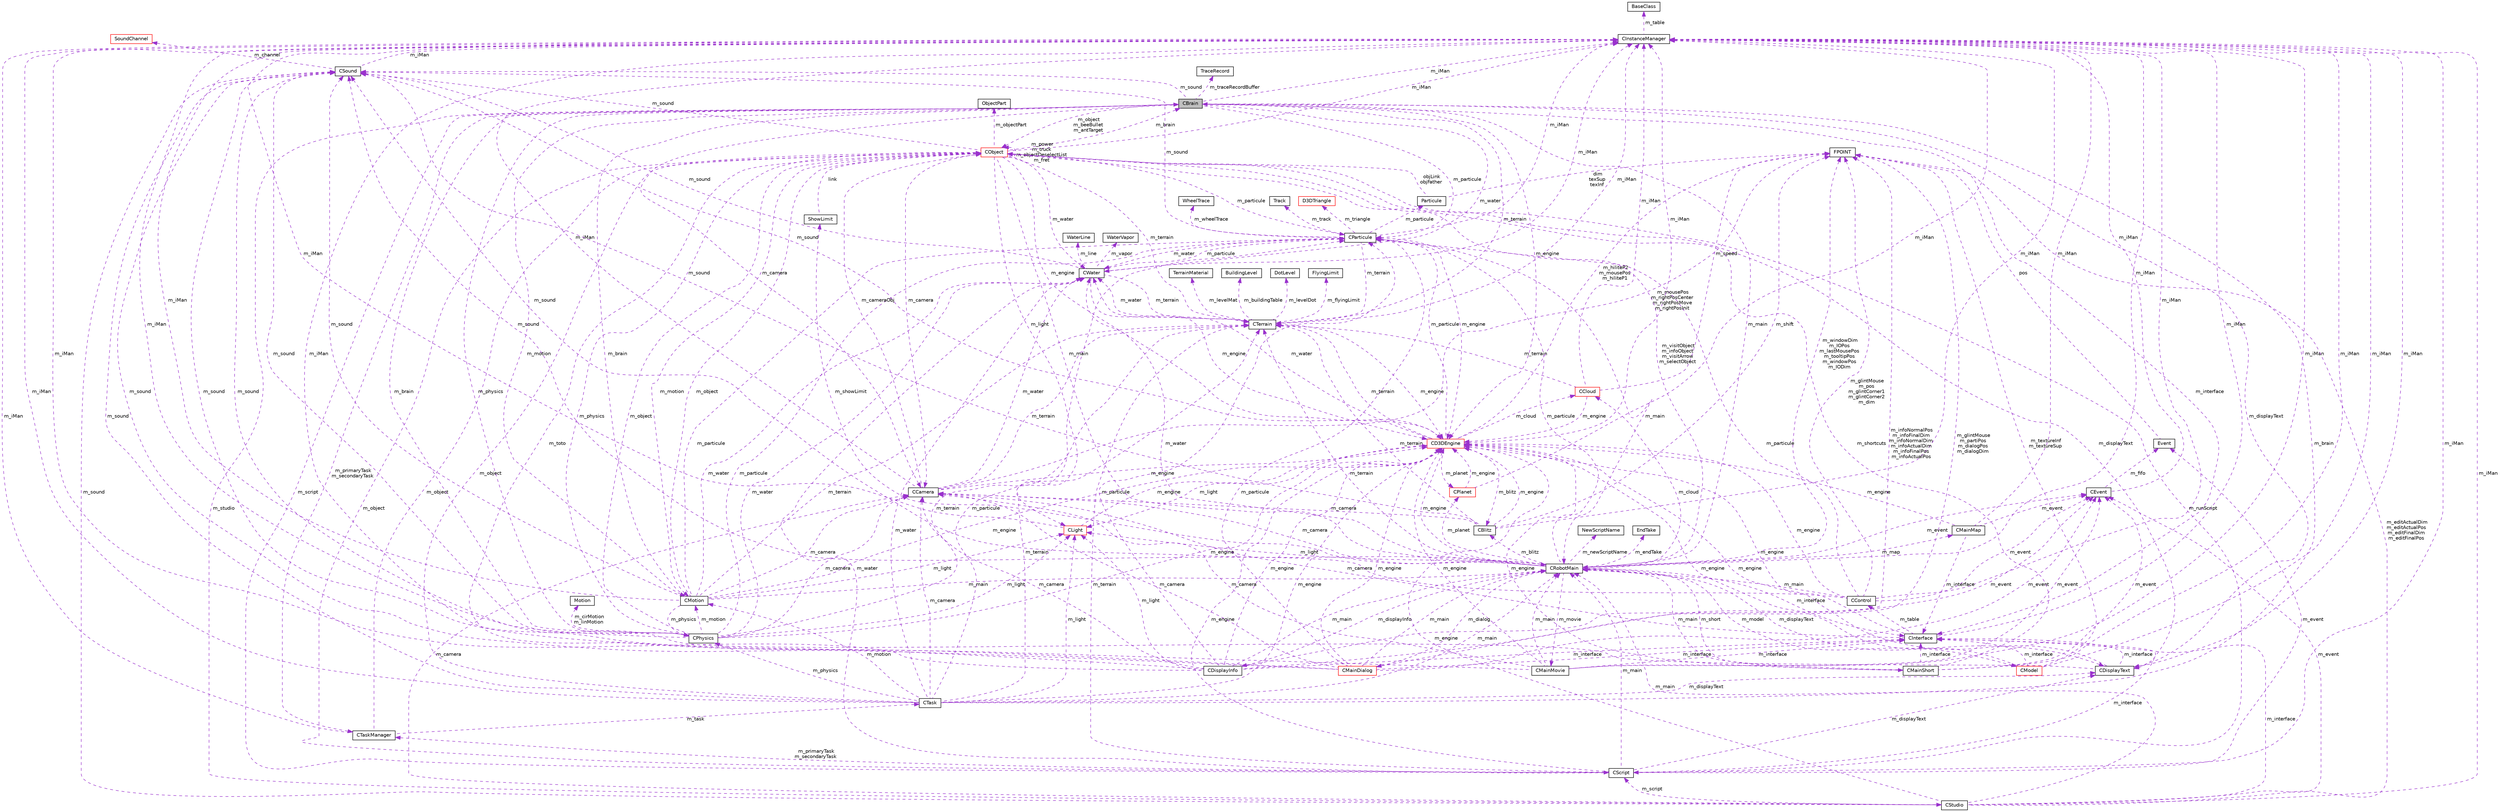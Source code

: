 digraph G
{
  edge [fontname="Helvetica",fontsize="10",labelfontname="Helvetica",labelfontsize="10"];
  node [fontname="Helvetica",fontsize="10",shape=record];
  Node1 [label="CBrain",height=0.2,width=0.4,color="black", fillcolor="grey75", style="filled" fontcolor="black"];
  Node2 -> Node1 [dir="back",color="darkorchid3",fontsize="10",style="dashed",label=" m_particule" ,fontname="Helvetica"];
  Node2 [label="CParticule",height=0.2,width=0.4,color="black", fillcolor="white", style="filled",URL="$class_c_particule.html"];
  Node3 -> Node2 [dir="back",color="darkorchid3",fontsize="10",style="dashed",label=" m_water" ,fontname="Helvetica"];
  Node3 [label="CWater",height=0.2,width=0.4,color="black", fillcolor="white", style="filled",URL="$class_c_water.html"];
  Node2 -> Node3 [dir="back",color="darkorchid3",fontsize="10",style="dashed",label=" m_particule" ,fontname="Helvetica"];
  Node4 -> Node3 [dir="back",color="darkorchid3",fontsize="10",style="dashed",label=" m_iMan" ,fontname="Helvetica"];
  Node4 [label="CInstanceManager",height=0.2,width=0.4,color="black", fillcolor="white", style="filled",URL="$class_c_instance_manager.html"];
  Node5 -> Node4 [dir="back",color="darkorchid3",fontsize="10",style="dashed",label=" m_table" ,fontname="Helvetica"];
  Node5 [label="BaseClass",height=0.2,width=0.4,color="black", fillcolor="white", style="filled",URL="$struct_base_class.html"];
  Node6 -> Node3 [dir="back",color="darkorchid3",fontsize="10",style="dashed",label=" m_terrain" ,fontname="Helvetica"];
  Node6 [label="CTerrain",height=0.2,width=0.4,color="black", fillcolor="white", style="filled",URL="$class_c_terrain.html"];
  Node7 -> Node6 [dir="back",color="darkorchid3",fontsize="10",style="dashed",label=" m_levelMat" ,fontname="Helvetica"];
  Node7 [label="TerrainMaterial",height=0.2,width=0.4,color="black", fillcolor="white", style="filled",URL="$struct_terrain_material.html"];
  Node3 -> Node6 [dir="back",color="darkorchid3",fontsize="10",style="dashed",label=" m_water" ,fontname="Helvetica"];
  Node8 -> Node6 [dir="back",color="darkorchid3",fontsize="10",style="dashed",label=" m_buildingTable" ,fontname="Helvetica"];
  Node8 [label="BuildingLevel",height=0.2,width=0.4,color="black", fillcolor="white", style="filled",URL="$struct_building_level.html"];
  Node4 -> Node6 [dir="back",color="darkorchid3",fontsize="10",style="dashed",label=" m_iMan" ,fontname="Helvetica"];
  Node9 -> Node6 [dir="back",color="darkorchid3",fontsize="10",style="dashed",label=" m_levelDot" ,fontname="Helvetica"];
  Node9 [label="DotLevel",height=0.2,width=0.4,color="black", fillcolor="white", style="filled",URL="$struct_dot_level.html"];
  Node10 -> Node6 [dir="back",color="darkorchid3",fontsize="10",style="dashed",label=" m_engine" ,fontname="Helvetica"];
  Node10 [label="CD3DEngine",height=0.2,width=0.4,color="red", fillcolor="white", style="filled",URL="$class_c_d3_d_engine.html"];
  Node2 -> Node10 [dir="back",color="darkorchid3",fontsize="10",style="dashed",label=" m_particule" ,fontname="Helvetica"];
  Node3 -> Node10 [dir="back",color="darkorchid3",fontsize="10",style="dashed",label=" m_water" ,fontname="Helvetica"];
  Node11 -> Node10 [dir="back",color="darkorchid3",fontsize="10",style="dashed",label=" m_blitz" ,fontname="Helvetica"];
  Node11 [label="CBlitz",height=0.2,width=0.4,color="black", fillcolor="white", style="filled",URL="$class_c_blitz.html"];
  Node12 -> Node11 [dir="back",color="darkorchid3",fontsize="10",style="dashed",label=" m_camera" ,fontname="Helvetica"];
  Node12 [label="CCamera",height=0.2,width=0.4,color="black", fillcolor="white", style="filled",URL="$class_c_camera.html"];
  Node3 -> Node12 [dir="back",color="darkorchid3",fontsize="10",style="dashed",label=" m_water" ,fontname="Helvetica"];
  Node4 -> Node12 [dir="back",color="darkorchid3",fontsize="10",style="dashed",label=" m_iMan" ,fontname="Helvetica"];
  Node6 -> Node12 [dir="back",color="darkorchid3",fontsize="10",style="dashed",label=" m_terrain" ,fontname="Helvetica"];
  Node13 -> Node12 [dir="back",color="darkorchid3",fontsize="10",style="dashed",label=" m_mousePos\nm_rightPosCenter\nm_rightPosMove\nm_rightPosInit" ,fontname="Helvetica"];
  Node13 [label="FPOINT",height=0.2,width=0.4,color="black", fillcolor="white", style="filled",URL="$struct_f_p_o_i_n_t.html"];
  Node14 -> Node12 [dir="back",color="darkorchid3",fontsize="10",style="dashed",label=" m_cameraObj" ,fontname="Helvetica"];
  Node14 [label="CObject",height=0.2,width=0.4,color="red", fillcolor="white", style="filled",URL="$class_c_object.html"];
  Node2 -> Node14 [dir="back",color="darkorchid3",fontsize="10",style="dashed",label=" m_particule" ,fontname="Helvetica"];
  Node15 -> Node14 [dir="back",color="darkorchid3",fontsize="10",style="dashed",label=" m_runScript" ,fontname="Helvetica"];
  Node15 [label="CScript",height=0.2,width=0.4,color="black", fillcolor="white", style="filled",URL="$class_c_script.html"];
  Node3 -> Node15 [dir="back",color="darkorchid3",fontsize="10",style="dashed",label=" m_water" ,fontname="Helvetica"];
  Node16 -> Node15 [dir="back",color="darkorchid3",fontsize="10",style="dashed",label=" m_primaryTask\nm_secondaryTask" ,fontname="Helvetica"];
  Node16 [label="CTaskManager",height=0.2,width=0.4,color="black", fillcolor="white", style="filled",URL="$class_c_task_manager.html"];
  Node17 -> Node16 [dir="back",color="darkorchid3",fontsize="10",style="dashed",label=" m_task" ,fontname="Helvetica"];
  Node17 [label="CTask",height=0.2,width=0.4,color="black", fillcolor="white", style="filled",URL="$class_c_task.html"];
  Node2 -> Node17 [dir="back",color="darkorchid3",fontsize="10",style="dashed",label=" m_particule" ,fontname="Helvetica"];
  Node3 -> Node17 [dir="back",color="darkorchid3",fontsize="10",style="dashed",label=" m_water" ,fontname="Helvetica"];
  Node18 -> Node17 [dir="back",color="darkorchid3",fontsize="10",style="dashed",label=" m_light" ,fontname="Helvetica"];
  Node18 [label="CLight",height=0.2,width=0.4,color="red", fillcolor="white", style="filled",URL="$class_c_light.html"];
  Node4 -> Node18 [dir="back",color="darkorchid3",fontsize="10",style="dashed",label=" m_iMan" ,fontname="Helvetica"];
  Node10 -> Node18 [dir="back",color="darkorchid3",fontsize="10",style="dashed",label=" m_engine" ,fontname="Helvetica"];
  Node1 -> Node17 [dir="back",color="darkorchid3",fontsize="10",style="dashed",label=" m_brain" ,fontname="Helvetica"];
  Node12 -> Node17 [dir="back",color="darkorchid3",fontsize="10",style="dashed",label=" m_camera" ,fontname="Helvetica"];
  Node19 -> Node17 [dir="back",color="darkorchid3",fontsize="10",style="dashed",label=" m_displayText" ,fontname="Helvetica"];
  Node19 [label="CDisplayText",height=0.2,width=0.4,color="black", fillcolor="white", style="filled",URL="$class_c_display_text.html"];
  Node20 -> Node19 [dir="back",color="darkorchid3",fontsize="10",style="dashed",label=" m_interface" ,fontname="Helvetica"];
  Node20 [label="CInterface",height=0.2,width=0.4,color="black", fillcolor="white", style="filled",URL="$class_c_interface.html"];
  Node21 -> Node20 [dir="back",color="darkorchid3",fontsize="10",style="dashed",label=" m_table" ,fontname="Helvetica"];
  Node21 [label="CControl",height=0.2,width=0.4,color="black", fillcolor="white", style="filled",URL="$class_c_control.html"];
  Node2 -> Node21 [dir="back",color="darkorchid3",fontsize="10",style="dashed",label=" m_particule" ,fontname="Helvetica"];
  Node22 -> Node21 [dir="back",color="darkorchid3",fontsize="10",style="dashed",label=" m_main" ,fontname="Helvetica"];
  Node22 [label="CRobotMain",height=0.2,width=0.4,color="black", fillcolor="white", style="filled",URL="$class_c_robot_main.html"];
  Node2 -> Node22 [dir="back",color="darkorchid3",fontsize="10",style="dashed",label=" m_particule" ,fontname="Helvetica"];
  Node3 -> Node22 [dir="back",color="darkorchid3",fontsize="10",style="dashed",label=" m_water" ,fontname="Helvetica"];
  Node23 -> Node22 [dir="back",color="darkorchid3",fontsize="10",style="dashed",label=" m_showLimit" ,fontname="Helvetica"];
  Node23 [label="ShowLimit",height=0.2,width=0.4,color="black", fillcolor="white", style="filled",URL="$struct_show_limit.html"];
  Node14 -> Node23 [dir="back",color="darkorchid3",fontsize="10",style="dashed",label=" link" ,fontname="Helvetica"];
  Node18 -> Node22 [dir="back",color="darkorchid3",fontsize="10",style="dashed",label=" m_light" ,fontname="Helvetica"];
  Node11 -> Node22 [dir="back",color="darkorchid3",fontsize="10",style="dashed",label=" m_blitz" ,fontname="Helvetica"];
  Node24 -> Node22 [dir="back",color="darkorchid3",fontsize="10",style="dashed",label=" m_cloud" ,fontname="Helvetica"];
  Node24 [label="CCloud",height=0.2,width=0.4,color="red", fillcolor="white", style="filled",URL="$class_c_cloud.html"];
  Node4 -> Node24 [dir="back",color="darkorchid3",fontsize="10",style="dashed",label=" m_iMan" ,fontname="Helvetica"];
  Node6 -> Node24 [dir="back",color="darkorchid3",fontsize="10",style="dashed",label=" m_terrain" ,fontname="Helvetica"];
  Node13 -> Node24 [dir="back",color="darkorchid3",fontsize="10",style="dashed",label=" m_speed" ,fontname="Helvetica"];
  Node10 -> Node24 [dir="back",color="darkorchid3",fontsize="10",style="dashed",label=" m_engine" ,fontname="Helvetica"];
  Node25 -> Node22 [dir="back",color="darkorchid3",fontsize="10",style="dashed",label=" m_dialog" ,fontname="Helvetica"];
  Node25 [label="CMainDialog",height=0.2,width=0.4,color="red", fillcolor="white", style="filled",URL="$class_c_main_dialog.html"];
  Node2 -> Node25 [dir="back",color="darkorchid3",fontsize="10",style="dashed",label=" m_particule" ,fontname="Helvetica"];
  Node12 -> Node25 [dir="back",color="darkorchid3",fontsize="10",style="dashed",label=" m_camera" ,fontname="Helvetica"];
  Node20 -> Node25 [dir="back",color="darkorchid3",fontsize="10",style="dashed",label=" m_interface" ,fontname="Helvetica"];
  Node22 -> Node25 [dir="back",color="darkorchid3",fontsize="10",style="dashed",label=" m_main" ,fontname="Helvetica"];
  Node4 -> Node25 [dir="back",color="darkorchid3",fontsize="10",style="dashed",label=" m_iMan" ,fontname="Helvetica"];
  Node26 -> Node25 [dir="back",color="darkorchid3",fontsize="10",style="dashed",label=" m_event" ,fontname="Helvetica"];
  Node26 [label="CEvent",height=0.2,width=0.4,color="black", fillcolor="white", style="filled",URL="$class_c_event.html"];
  Node4 -> Node26 [dir="back",color="darkorchid3",fontsize="10",style="dashed",label=" m_iMan" ,fontname="Helvetica"];
  Node27 -> Node26 [dir="back",color="darkorchid3",fontsize="10",style="dashed",label=" m_fifo" ,fontname="Helvetica"];
  Node27 [label="Event",height=0.2,width=0.4,color="black", fillcolor="white", style="filled",URL="$struct_event.html"];
  Node13 -> Node27 [dir="back",color="darkorchid3",fontsize="10",style="dashed",label=" pos" ,fontname="Helvetica"];
  Node13 -> Node25 [dir="back",color="darkorchid3",fontsize="10",style="dashed",label=" m_glintMouse\nm_partiPos\nm_dialogPos\nm_dialogDim" ,fontname="Helvetica"];
  Node28 -> Node25 [dir="back",color="darkorchid3",fontsize="10",style="dashed",label=" m_sound" ,fontname="Helvetica"];
  Node28 [label="CSound",height=0.2,width=0.4,color="black", fillcolor="white", style="filled",URL="$class_c_sound.html"];
  Node4 -> Node28 [dir="back",color="darkorchid3",fontsize="10",style="dashed",label=" m_iMan" ,fontname="Helvetica"];
  Node29 -> Node28 [dir="back",color="darkorchid3",fontsize="10",style="dashed",label=" m_channel" ,fontname="Helvetica"];
  Node29 [label="SoundChannel",height=0.2,width=0.4,color="red", fillcolor="white", style="filled",URL="$struct_sound_channel.html"];
  Node10 -> Node25 [dir="back",color="darkorchid3",fontsize="10",style="dashed",label=" m_engine" ,fontname="Helvetica"];
  Node12 -> Node22 [dir="back",color="darkorchid3",fontsize="10",style="dashed",label=" m_camera" ,fontname="Helvetica"];
  Node30 -> Node22 [dir="back",color="darkorchid3",fontsize="10",style="dashed",label=" m_movie" ,fontname="Helvetica"];
  Node30 [label="CMainMovie",height=0.2,width=0.4,color="black", fillcolor="white", style="filled",URL="$class_c_main_movie.html"];
  Node12 -> Node30 [dir="back",color="darkorchid3",fontsize="10",style="dashed",label=" m_camera" ,fontname="Helvetica"];
  Node22 -> Node30 [dir="back",color="darkorchid3",fontsize="10",style="dashed",label=" m_main" ,fontname="Helvetica"];
  Node20 -> Node30 [dir="back",color="darkorchid3",fontsize="10",style="dashed",label=" m_interface" ,fontname="Helvetica"];
  Node4 -> Node30 [dir="back",color="darkorchid3",fontsize="10",style="dashed",label=" m_iMan" ,fontname="Helvetica"];
  Node26 -> Node30 [dir="back",color="darkorchid3",fontsize="10",style="dashed",label=" m_event" ,fontname="Helvetica"];
  Node28 -> Node30 [dir="back",color="darkorchid3",fontsize="10",style="dashed",label=" m_sound" ,fontname="Helvetica"];
  Node10 -> Node30 [dir="back",color="darkorchid3",fontsize="10",style="dashed",label=" m_engine" ,fontname="Helvetica"];
  Node19 -> Node22 [dir="back",color="darkorchid3",fontsize="10",style="dashed",label=" m_displayText" ,fontname="Helvetica"];
  Node20 -> Node22 [dir="back",color="darkorchid3",fontsize="10",style="dashed",label=" m_interface" ,fontname="Helvetica"];
  Node31 -> Node22 [dir="back",color="darkorchid3",fontsize="10",style="dashed",label=" m_model" ,fontname="Helvetica"];
  Node31 [label="CModel",height=0.2,width=0.4,color="red", fillcolor="white", style="filled",URL="$class_c_model.html"];
  Node20 -> Node31 [dir="back",color="darkorchid3",fontsize="10",style="dashed",label=" m_interface" ,fontname="Helvetica"];
  Node4 -> Node31 [dir="back",color="darkorchid3",fontsize="10",style="dashed",label=" m_iMan" ,fontname="Helvetica"];
  Node13 -> Node31 [dir="back",color="darkorchid3",fontsize="10",style="dashed",label=" m_textureInf\nm_textureSup" ,fontname="Helvetica"];
  Node10 -> Node31 [dir="back",color="darkorchid3",fontsize="10",style="dashed",label=" m_engine" ,fontname="Helvetica"];
  Node4 -> Node22 [dir="back",color="darkorchid3",fontsize="10",style="dashed",label=" m_iMan" ,fontname="Helvetica"];
  Node32 -> Node22 [dir="back",color="darkorchid3",fontsize="10",style="dashed",label=" m_newScriptName" ,fontname="Helvetica"];
  Node32 [label="NewScriptName",height=0.2,width=0.4,color="black", fillcolor="white", style="filled",URL="$struct_new_script_name.html"];
  Node26 -> Node22 [dir="back",color="darkorchid3",fontsize="10",style="dashed",label=" m_event" ,fontname="Helvetica"];
  Node6 -> Node22 [dir="back",color="darkorchid3",fontsize="10",style="dashed",label=" m_terrain" ,fontname="Helvetica"];
  Node13 -> Node22 [dir="back",color="darkorchid3",fontsize="10",style="dashed",label=" m_windowDim\nm_IOPos\nm_lastMousePos\nm_tooltipPos\nm_windowPos\nm_IODim" ,fontname="Helvetica"];
  Node33 -> Node22 [dir="back",color="darkorchid3",fontsize="10",style="dashed",label=" m_short" ,fontname="Helvetica"];
  Node33 [label="CMainShort",height=0.2,width=0.4,color="black", fillcolor="white", style="filled",URL="$class_c_main_short.html"];
  Node22 -> Node33 [dir="back",color="darkorchid3",fontsize="10",style="dashed",label=" m_main" ,fontname="Helvetica"];
  Node20 -> Node33 [dir="back",color="darkorchid3",fontsize="10",style="dashed",label=" m_interface" ,fontname="Helvetica"];
  Node4 -> Node33 [dir="back",color="darkorchid3",fontsize="10",style="dashed",label=" m_iMan" ,fontname="Helvetica"];
  Node26 -> Node33 [dir="back",color="darkorchid3",fontsize="10",style="dashed",label=" m_event" ,fontname="Helvetica"];
  Node14 -> Node33 [dir="back",color="darkorchid3",fontsize="10",style="dashed",label=" m_shortcuts" ,fontname="Helvetica"];
  Node10 -> Node33 [dir="back",color="darkorchid3",fontsize="10",style="dashed",label=" m_engine" ,fontname="Helvetica"];
  Node28 -> Node22 [dir="back",color="darkorchid3",fontsize="10",style="dashed",label=" m_sound" ,fontname="Helvetica"];
  Node34 -> Node22 [dir="back",color="darkorchid3",fontsize="10",style="dashed",label=" m_planet" ,fontname="Helvetica"];
  Node34 [label="CPlanet",height=0.2,width=0.4,color="red", fillcolor="white", style="filled",URL="$class_c_planet.html"];
  Node4 -> Node34 [dir="back",color="darkorchid3",fontsize="10",style="dashed",label=" m_iMan" ,fontname="Helvetica"];
  Node10 -> Node34 [dir="back",color="darkorchid3",fontsize="10",style="dashed",label=" m_engine" ,fontname="Helvetica"];
  Node14 -> Node22 [dir="back",color="darkorchid3",fontsize="10",style="dashed",label=" m_visitObject\nm_infoObject\nm_visitArrow\nm_selectObject" ,fontname="Helvetica"];
  Node10 -> Node22 [dir="back",color="darkorchid3",fontsize="10",style="dashed",label=" m_engine" ,fontname="Helvetica"];
  Node35 -> Node22 [dir="back",color="darkorchid3",fontsize="10",style="dashed",label=" m_endTake" ,fontname="Helvetica"];
  Node35 [label="EndTake",height=0.2,width=0.4,color="black", fillcolor="white", style="filled",URL="$struct_end_take.html"];
  Node36 -> Node22 [dir="back",color="darkorchid3",fontsize="10",style="dashed",label=" m_displayInfo" ,fontname="Helvetica"];
  Node36 [label="CDisplayInfo",height=0.2,width=0.4,color="black", fillcolor="white", style="filled",URL="$class_c_display_info.html"];
  Node2 -> Node36 [dir="back",color="darkorchid3",fontsize="10",style="dashed",label=" m_particule" ,fontname="Helvetica"];
  Node18 -> Node36 [dir="back",color="darkorchid3",fontsize="10",style="dashed",label=" m_light" ,fontname="Helvetica"];
  Node12 -> Node36 [dir="back",color="darkorchid3",fontsize="10",style="dashed",label=" m_camera" ,fontname="Helvetica"];
  Node20 -> Node36 [dir="back",color="darkorchid3",fontsize="10",style="dashed",label=" m_interface" ,fontname="Helvetica"];
  Node22 -> Node36 [dir="back",color="darkorchid3",fontsize="10",style="dashed",label=" m_main" ,fontname="Helvetica"];
  Node4 -> Node36 [dir="back",color="darkorchid3",fontsize="10",style="dashed",label=" m_iMan" ,fontname="Helvetica"];
  Node26 -> Node36 [dir="back",color="darkorchid3",fontsize="10",style="dashed",label=" m_event" ,fontname="Helvetica"];
  Node13 -> Node36 [dir="back",color="darkorchid3",fontsize="10",style="dashed",label=" m_infoNormalPos\nm_infoFinalDim\nm_infoNormalDim\nm_infoActualDim\nm_infoFinalPos\nm_infoActualPos" ,fontname="Helvetica"];
  Node14 -> Node36 [dir="back",color="darkorchid3",fontsize="10",style="dashed",label=" m_toto" ,fontname="Helvetica"];
  Node10 -> Node36 [dir="back",color="darkorchid3",fontsize="10",style="dashed",label=" m_engine" ,fontname="Helvetica"];
  Node37 -> Node22 [dir="back",color="darkorchid3",fontsize="10",style="dashed",label=" m_map" ,fontname="Helvetica"];
  Node37 [label="CMainMap",height=0.2,width=0.4,color="black", fillcolor="white", style="filled",URL="$class_c_main_map.html"];
  Node20 -> Node37 [dir="back",color="darkorchid3",fontsize="10",style="dashed",label=" m_interface" ,fontname="Helvetica"];
  Node4 -> Node37 [dir="back",color="darkorchid3",fontsize="10",style="dashed",label=" m_iMan" ,fontname="Helvetica"];
  Node26 -> Node37 [dir="back",color="darkorchid3",fontsize="10",style="dashed",label=" m_event" ,fontname="Helvetica"];
  Node10 -> Node37 [dir="back",color="darkorchid3",fontsize="10",style="dashed",label=" m_engine" ,fontname="Helvetica"];
  Node4 -> Node21 [dir="back",color="darkorchid3",fontsize="10",style="dashed",label=" m_iMan" ,fontname="Helvetica"];
  Node26 -> Node21 [dir="back",color="darkorchid3",fontsize="10",style="dashed",label=" m_event" ,fontname="Helvetica"];
  Node13 -> Node21 [dir="back",color="darkorchid3",fontsize="10",style="dashed",label=" m_glintMouse\nm_pos\nm_glintCorner1\nm_glintCorner2\nm_dim" ,fontname="Helvetica"];
  Node28 -> Node21 [dir="back",color="darkorchid3",fontsize="10",style="dashed",label=" m_sound" ,fontname="Helvetica"];
  Node10 -> Node21 [dir="back",color="darkorchid3",fontsize="10",style="dashed",label=" m_engine" ,fontname="Helvetica"];
  Node12 -> Node20 [dir="back",color="darkorchid3",fontsize="10",style="dashed",label=" m_camera" ,fontname="Helvetica"];
  Node4 -> Node20 [dir="back",color="darkorchid3",fontsize="10",style="dashed",label=" m_iMan" ,fontname="Helvetica"];
  Node10 -> Node20 [dir="back",color="darkorchid3",fontsize="10",style="dashed",label=" m_engine" ,fontname="Helvetica"];
  Node4 -> Node19 [dir="back",color="darkorchid3",fontsize="10",style="dashed",label=" m_iMan" ,fontname="Helvetica"];
  Node28 -> Node19 [dir="back",color="darkorchid3",fontsize="10",style="dashed",label=" m_sound" ,fontname="Helvetica"];
  Node10 -> Node19 [dir="back",color="darkorchid3",fontsize="10",style="dashed",label=" m_engine" ,fontname="Helvetica"];
  Node22 -> Node17 [dir="back",color="darkorchid3",fontsize="10",style="dashed",label=" m_main" ,fontname="Helvetica"];
  Node4 -> Node17 [dir="back",color="darkorchid3",fontsize="10",style="dashed",label=" m_iMan" ,fontname="Helvetica"];
  Node6 -> Node17 [dir="back",color="darkorchid3",fontsize="10",style="dashed",label=" m_terrain" ,fontname="Helvetica"];
  Node38 -> Node17 [dir="back",color="darkorchid3",fontsize="10",style="dashed",label=" m_physics" ,fontname="Helvetica"];
  Node38 [label="CPhysics",height=0.2,width=0.4,color="black", fillcolor="white", style="filled",URL="$class_c_physics.html"];
  Node2 -> Node38 [dir="back",color="darkorchid3",fontsize="10",style="dashed",label=" m_particule" ,fontname="Helvetica"];
  Node3 -> Node38 [dir="back",color="darkorchid3",fontsize="10",style="dashed",label=" m_water" ,fontname="Helvetica"];
  Node18 -> Node38 [dir="back",color="darkorchid3",fontsize="10",style="dashed",label=" m_light" ,fontname="Helvetica"];
  Node1 -> Node38 [dir="back",color="darkorchid3",fontsize="10",style="dashed",label=" m_brain" ,fontname="Helvetica"];
  Node12 -> Node38 [dir="back",color="darkorchid3",fontsize="10",style="dashed",label=" m_camera" ,fontname="Helvetica"];
  Node39 -> Node38 [dir="back",color="darkorchid3",fontsize="10",style="dashed",label=" m_cirMotion\nm_linMotion" ,fontname="Helvetica"];
  Node39 [label="Motion",height=0.2,width=0.4,color="black", fillcolor="white", style="filled",URL="$struct_motion.html"];
  Node4 -> Node38 [dir="back",color="darkorchid3",fontsize="10",style="dashed",label=" m_iMan" ,fontname="Helvetica"];
  Node6 -> Node38 [dir="back",color="darkorchid3",fontsize="10",style="dashed",label=" m_terrain" ,fontname="Helvetica"];
  Node28 -> Node38 [dir="back",color="darkorchid3",fontsize="10",style="dashed",label=" m_sound" ,fontname="Helvetica"];
  Node40 -> Node38 [dir="back",color="darkorchid3",fontsize="10",style="dashed",label=" m_motion" ,fontname="Helvetica"];
  Node40 [label="CMotion",height=0.2,width=0.4,color="black", fillcolor="white", style="filled",URL="$class_c_motion.html"];
  Node2 -> Node40 [dir="back",color="darkorchid3",fontsize="10",style="dashed",label=" m_particule" ,fontname="Helvetica"];
  Node3 -> Node40 [dir="back",color="darkorchid3",fontsize="10",style="dashed",label=" m_water" ,fontname="Helvetica"];
  Node18 -> Node40 [dir="back",color="darkorchid3",fontsize="10",style="dashed",label=" m_light" ,fontname="Helvetica"];
  Node1 -> Node40 [dir="back",color="darkorchid3",fontsize="10",style="dashed",label=" m_brain" ,fontname="Helvetica"];
  Node12 -> Node40 [dir="back",color="darkorchid3",fontsize="10",style="dashed",label=" m_camera" ,fontname="Helvetica"];
  Node22 -> Node40 [dir="back",color="darkorchid3",fontsize="10",style="dashed",label=" m_main" ,fontname="Helvetica"];
  Node4 -> Node40 [dir="back",color="darkorchid3",fontsize="10",style="dashed",label=" m_iMan" ,fontname="Helvetica"];
  Node6 -> Node40 [dir="back",color="darkorchid3",fontsize="10",style="dashed",label=" m_terrain" ,fontname="Helvetica"];
  Node38 -> Node40 [dir="back",color="darkorchid3",fontsize="10",style="dashed",label=" m_physics" ,fontname="Helvetica"];
  Node28 -> Node40 [dir="back",color="darkorchid3",fontsize="10",style="dashed",label=" m_sound" ,fontname="Helvetica"];
  Node14 -> Node40 [dir="back",color="darkorchid3",fontsize="10",style="dashed",label=" m_object" ,fontname="Helvetica"];
  Node10 -> Node40 [dir="back",color="darkorchid3",fontsize="10",style="dashed",label=" m_engine" ,fontname="Helvetica"];
  Node14 -> Node38 [dir="back",color="darkorchid3",fontsize="10",style="dashed",label=" m_object" ,fontname="Helvetica"];
  Node10 -> Node38 [dir="back",color="darkorchid3",fontsize="10",style="dashed",label=" m_engine" ,fontname="Helvetica"];
  Node28 -> Node17 [dir="back",color="darkorchid3",fontsize="10",style="dashed",label=" m_sound" ,fontname="Helvetica"];
  Node40 -> Node17 [dir="back",color="darkorchid3",fontsize="10",style="dashed",label=" m_motion" ,fontname="Helvetica"];
  Node14 -> Node17 [dir="back",color="darkorchid3",fontsize="10",style="dashed",label=" m_object" ,fontname="Helvetica"];
  Node10 -> Node17 [dir="back",color="darkorchid3",fontsize="10",style="dashed",label=" m_engine" ,fontname="Helvetica"];
  Node4 -> Node16 [dir="back",color="darkorchid3",fontsize="10",style="dashed",label=" m_iMan" ,fontname="Helvetica"];
  Node14 -> Node16 [dir="back",color="darkorchid3",fontsize="10",style="dashed",label=" m_object" ,fontname="Helvetica"];
  Node19 -> Node15 [dir="back",color="darkorchid3",fontsize="10",style="dashed",label=" m_displayText" ,fontname="Helvetica"];
  Node22 -> Node15 [dir="back",color="darkorchid3",fontsize="10",style="dashed",label=" m_main" ,fontname="Helvetica"];
  Node20 -> Node15 [dir="back",color="darkorchid3",fontsize="10",style="dashed",label=" m_interface" ,fontname="Helvetica"];
  Node4 -> Node15 [dir="back",color="darkorchid3",fontsize="10",style="dashed",label=" m_iMan" ,fontname="Helvetica"];
  Node27 -> Node15 [dir="back",color="darkorchid3",fontsize="10",style="dashed",label=" m_event" ,fontname="Helvetica"];
  Node6 -> Node15 [dir="back",color="darkorchid3",fontsize="10",style="dashed",label=" m_terrain" ,fontname="Helvetica"];
  Node14 -> Node15 [dir="back",color="darkorchid3",fontsize="10",style="dashed",label=" m_object" ,fontname="Helvetica"];
  Node10 -> Node15 [dir="back",color="darkorchid3",fontsize="10",style="dashed",label=" m_engine" ,fontname="Helvetica"];
  Node3 -> Node14 [dir="back",color="darkorchid3",fontsize="10",style="dashed",label=" m_water" ,fontname="Helvetica"];
  Node18 -> Node14 [dir="back",color="darkorchid3",fontsize="10",style="dashed",label=" m_light" ,fontname="Helvetica"];
  Node1 -> Node14 [dir="back",color="darkorchid3",fontsize="10",style="dashed",label=" m_brain" ,fontname="Helvetica"];
  Node12 -> Node14 [dir="back",color="darkorchid3",fontsize="10",style="dashed",label=" m_camera" ,fontname="Helvetica"];
  Node19 -> Node14 [dir="back",color="darkorchid3",fontsize="10",style="dashed",label=" m_displayText" ,fontname="Helvetica"];
  Node41 -> Node14 [dir="back",color="darkorchid3",fontsize="10",style="dashed",label=" m_objectPart" ,fontname="Helvetica"];
  Node41 [label="ObjectPart",height=0.2,width=0.4,color="black", fillcolor="white", style="filled",URL="$struct_object_part.html"];
  Node22 -> Node14 [dir="back",color="darkorchid3",fontsize="10",style="dashed",label=" m_main" ,fontname="Helvetica"];
  Node4 -> Node14 [dir="back",color="darkorchid3",fontsize="10",style="dashed",label=" m_iMan" ,fontname="Helvetica"];
  Node6 -> Node14 [dir="back",color="darkorchid3",fontsize="10",style="dashed",label=" m_terrain" ,fontname="Helvetica"];
  Node38 -> Node14 [dir="back",color="darkorchid3",fontsize="10",style="dashed",label=" m_physics" ,fontname="Helvetica"];
  Node28 -> Node14 [dir="back",color="darkorchid3",fontsize="10",style="dashed",label=" m_sound" ,fontname="Helvetica"];
  Node40 -> Node14 [dir="back",color="darkorchid3",fontsize="10",style="dashed",label=" m_motion" ,fontname="Helvetica"];
  Node14 -> Node14 [dir="back",color="darkorchid3",fontsize="10",style="dashed",label=" m_power\nm_truck\nm_objectDeselectList\nm_fret" ,fontname="Helvetica"];
  Node10 -> Node14 [dir="back",color="darkorchid3",fontsize="10",style="dashed",label=" m_engine" ,fontname="Helvetica"];
  Node10 -> Node12 [dir="back",color="darkorchid3",fontsize="10",style="dashed",label=" m_engine" ,fontname="Helvetica"];
  Node4 -> Node11 [dir="back",color="darkorchid3",fontsize="10",style="dashed",label=" m_iMan" ,fontname="Helvetica"];
  Node6 -> Node11 [dir="back",color="darkorchid3",fontsize="10",style="dashed",label=" m_terrain" ,fontname="Helvetica"];
  Node13 -> Node11 [dir="back",color="darkorchid3",fontsize="10",style="dashed",label=" m_shift" ,fontname="Helvetica"];
  Node28 -> Node11 [dir="back",color="darkorchid3",fontsize="10",style="dashed",label=" m_sound" ,fontname="Helvetica"];
  Node10 -> Node11 [dir="back",color="darkorchid3",fontsize="10",style="dashed",label=" m_engine" ,fontname="Helvetica"];
  Node18 -> Node10 [dir="back",color="darkorchid3",fontsize="10",style="dashed",label=" m_light" ,fontname="Helvetica"];
  Node24 -> Node10 [dir="back",color="darkorchid3",fontsize="10",style="dashed",label=" m_cloud" ,fontname="Helvetica"];
  Node4 -> Node10 [dir="back",color="darkorchid3",fontsize="10",style="dashed",label=" m_iMan" ,fontname="Helvetica"];
  Node6 -> Node10 [dir="back",color="darkorchid3",fontsize="10",style="dashed",label=" m_terrain" ,fontname="Helvetica"];
  Node13 -> Node10 [dir="back",color="darkorchid3",fontsize="10",style="dashed",label=" m_hiliteP2\nm_mousePos\nm_hiliteP1" ,fontname="Helvetica"];
  Node28 -> Node10 [dir="back",color="darkorchid3",fontsize="10",style="dashed",label=" m_sound" ,fontname="Helvetica"];
  Node34 -> Node10 [dir="back",color="darkorchid3",fontsize="10",style="dashed",label=" m_planet" ,fontname="Helvetica"];
  Node42 -> Node6 [dir="back",color="darkorchid3",fontsize="10",style="dashed",label=" m_flyingLimit" ,fontname="Helvetica"];
  Node42 [label="FlyingLimit",height=0.2,width=0.4,color="black", fillcolor="white", style="filled",URL="$struct_flying_limit.html"];
  Node43 -> Node3 [dir="back",color="darkorchid3",fontsize="10",style="dashed",label=" m_line" ,fontname="Helvetica"];
  Node43 [label="WaterLine",height=0.2,width=0.4,color="black", fillcolor="white", style="filled",URL="$struct_water_line.html"];
  Node28 -> Node3 [dir="back",color="darkorchid3",fontsize="10",style="dashed",label=" m_sound" ,fontname="Helvetica"];
  Node44 -> Node3 [dir="back",color="darkorchid3",fontsize="10",style="dashed",label=" m_vapor" ,fontname="Helvetica"];
  Node44 [label="WaterVapor",height=0.2,width=0.4,color="black", fillcolor="white", style="filled",URL="$struct_water_vapor.html"];
  Node10 -> Node3 [dir="back",color="darkorchid3",fontsize="10",style="dashed",label=" m_engine" ,fontname="Helvetica"];
  Node22 -> Node2 [dir="back",color="darkorchid3",fontsize="10",style="dashed",label=" m_main" ,fontname="Helvetica"];
  Node4 -> Node2 [dir="back",color="darkorchid3",fontsize="10",style="dashed",label=" m_iMan" ,fontname="Helvetica"];
  Node45 -> Node2 [dir="back",color="darkorchid3",fontsize="10",style="dashed",label=" m_track" ,fontname="Helvetica"];
  Node45 [label="Track",height=0.2,width=0.4,color="black", fillcolor="white", style="filled",URL="$struct_track.html"];
  Node46 -> Node2 [dir="back",color="darkorchid3",fontsize="10",style="dashed",label=" m_particule" ,fontname="Helvetica"];
  Node46 [label="Particule",height=0.2,width=0.4,color="black", fillcolor="white", style="filled",URL="$struct_particule.html"];
  Node13 -> Node46 [dir="back",color="darkorchid3",fontsize="10",style="dashed",label=" dim\ntexSup\ntexInf" ,fontname="Helvetica"];
  Node14 -> Node46 [dir="back",color="darkorchid3",fontsize="10",style="dashed",label=" objLink\nobjFather" ,fontname="Helvetica"];
  Node6 -> Node2 [dir="back",color="darkorchid3",fontsize="10",style="dashed",label=" m_terrain" ,fontname="Helvetica"];
  Node28 -> Node2 [dir="back",color="darkorchid3",fontsize="10",style="dashed",label=" m_sound" ,fontname="Helvetica"];
  Node47 -> Node2 [dir="back",color="darkorchid3",fontsize="10",style="dashed",label=" m_triangle" ,fontname="Helvetica"];
  Node47 [label="D3DTriangle",height=0.2,width=0.4,color="red", fillcolor="white", style="filled",URL="$struct_d3_d_triangle.html"];
  Node10 -> Node2 [dir="back",color="darkorchid3",fontsize="10",style="dashed",label=" m_engine" ,fontname="Helvetica"];
  Node48 -> Node2 [dir="back",color="darkorchid3",fontsize="10",style="dashed",label=" m_wheelTrace" ,fontname="Helvetica"];
  Node48 [label="WheelTrace",height=0.2,width=0.4,color="black", fillcolor="white", style="filled",URL="$struct_wheel_trace.html"];
  Node15 -> Node1 [dir="back",color="darkorchid3",fontsize="10",style="dashed",label=" m_script" ,fontname="Helvetica"];
  Node3 -> Node1 [dir="back",color="darkorchid3",fontsize="10",style="dashed",label=" m_water" ,fontname="Helvetica"];
  Node16 -> Node1 [dir="back",color="darkorchid3",fontsize="10",style="dashed",label=" m_primaryTask\nm_secondaryTask" ,fontname="Helvetica"];
  Node12 -> Node1 [dir="back",color="darkorchid3",fontsize="10",style="dashed",label=" m_camera" ,fontname="Helvetica"];
  Node19 -> Node1 [dir="back",color="darkorchid3",fontsize="10",style="dashed",label=" m_displayText" ,fontname="Helvetica"];
  Node22 -> Node1 [dir="back",color="darkorchid3",fontsize="10",style="dashed",label=" m_main" ,fontname="Helvetica"];
  Node20 -> Node1 [dir="back",color="darkorchid3",fontsize="10",style="dashed",label=" m_interface" ,fontname="Helvetica"];
  Node4 -> Node1 [dir="back",color="darkorchid3",fontsize="10",style="dashed",label=" m_iMan" ,fontname="Helvetica"];
  Node6 -> Node1 [dir="back",color="darkorchid3",fontsize="10",style="dashed",label=" m_terrain" ,fontname="Helvetica"];
  Node38 -> Node1 [dir="back",color="darkorchid3",fontsize="10",style="dashed",label=" m_physics" ,fontname="Helvetica"];
  Node28 -> Node1 [dir="back",color="darkorchid3",fontsize="10",style="dashed",label=" m_sound" ,fontname="Helvetica"];
  Node49 -> Node1 [dir="back",color="darkorchid3",fontsize="10",style="dashed",label=" m_studio" ,fontname="Helvetica"];
  Node49 [label="CStudio",height=0.2,width=0.4,color="black", fillcolor="white", style="filled",URL="$class_c_studio.html"];
  Node15 -> Node49 [dir="back",color="darkorchid3",fontsize="10",style="dashed",label=" m_script" ,fontname="Helvetica"];
  Node12 -> Node49 [dir="back",color="darkorchid3",fontsize="10",style="dashed",label=" m_camera" ,fontname="Helvetica"];
  Node20 -> Node49 [dir="back",color="darkorchid3",fontsize="10",style="dashed",label=" m_interface" ,fontname="Helvetica"];
  Node22 -> Node49 [dir="back",color="darkorchid3",fontsize="10",style="dashed",label=" m_main" ,fontname="Helvetica"];
  Node4 -> Node49 [dir="back",color="darkorchid3",fontsize="10",style="dashed",label=" m_iMan" ,fontname="Helvetica"];
  Node26 -> Node49 [dir="back",color="darkorchid3",fontsize="10",style="dashed",label=" m_event" ,fontname="Helvetica"];
  Node13 -> Node49 [dir="back",color="darkorchid3",fontsize="10",style="dashed",label=" m_editActualDim\nm_editActualPos\nm_editFinalDim\nm_editFinalPos" ,fontname="Helvetica"];
  Node28 -> Node49 [dir="back",color="darkorchid3",fontsize="10",style="dashed",label=" m_sound" ,fontname="Helvetica"];
  Node10 -> Node49 [dir="back",color="darkorchid3",fontsize="10",style="dashed",label=" m_engine" ,fontname="Helvetica"];
  Node40 -> Node1 [dir="back",color="darkorchid3",fontsize="10",style="dashed",label=" m_motion" ,fontname="Helvetica"];
  Node14 -> Node1 [dir="back",color="darkorchid3",fontsize="10",style="dashed",label=" m_object\nm_beeBullet\nm_antTarget" ,fontname="Helvetica"];
  Node10 -> Node1 [dir="back",color="darkorchid3",fontsize="10",style="dashed",label=" m_engine" ,fontname="Helvetica"];
  Node50 -> Node1 [dir="back",color="darkorchid3",fontsize="10",style="dashed",label=" m_traceRecordBuffer" ,fontname="Helvetica"];
  Node50 [label="TraceRecord",height=0.2,width=0.4,color="black", fillcolor="white", style="filled",URL="$struct_trace_record.html"];
}
